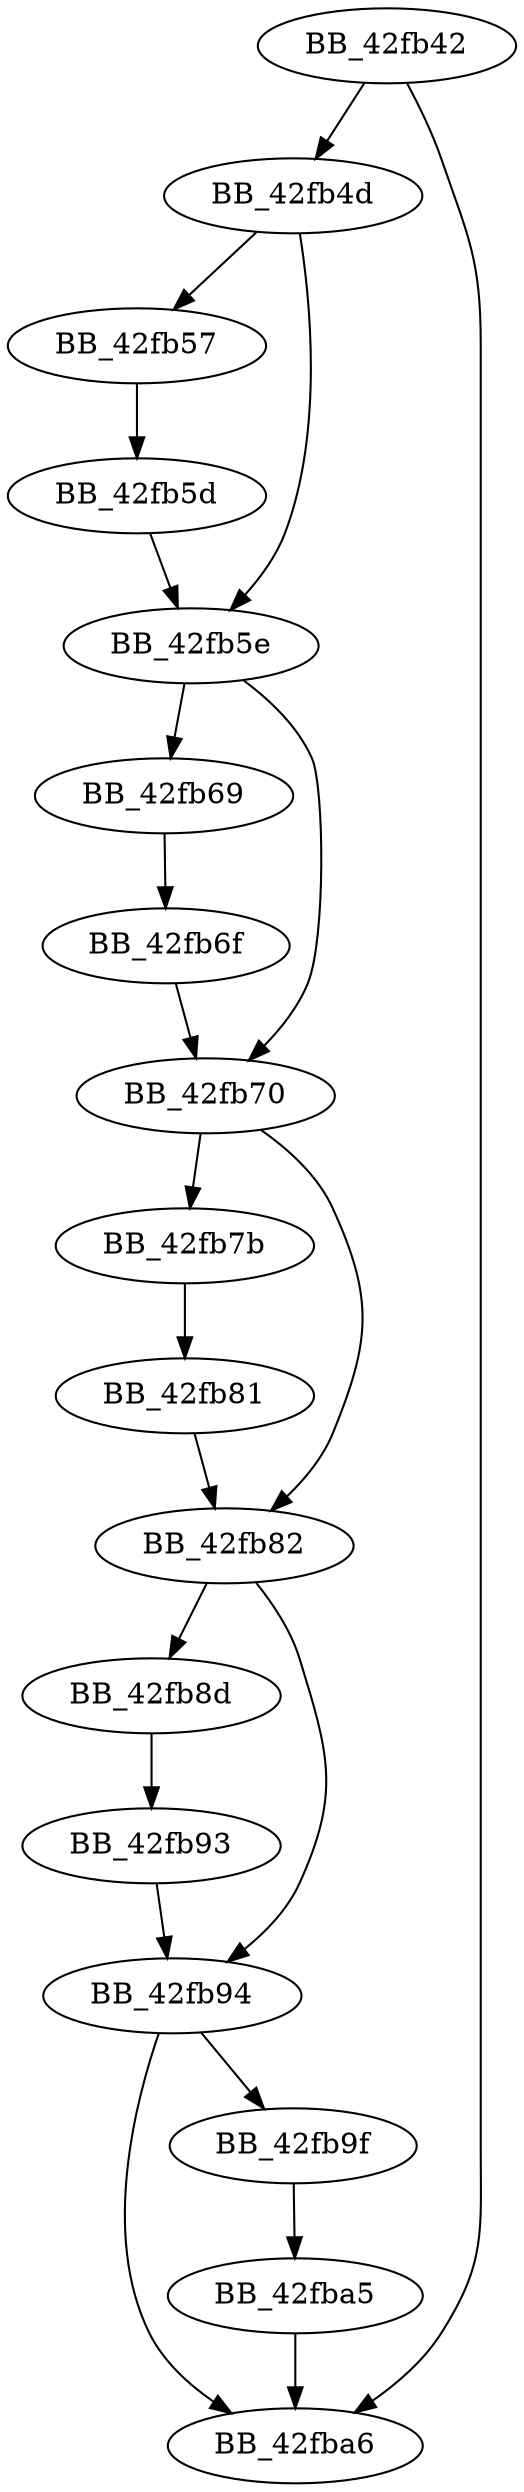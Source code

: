 DiGraph ___free_lconv_num{
BB_42fb42->BB_42fb4d
BB_42fb42->BB_42fba6
BB_42fb4d->BB_42fb57
BB_42fb4d->BB_42fb5e
BB_42fb57->BB_42fb5d
BB_42fb5d->BB_42fb5e
BB_42fb5e->BB_42fb69
BB_42fb5e->BB_42fb70
BB_42fb69->BB_42fb6f
BB_42fb6f->BB_42fb70
BB_42fb70->BB_42fb7b
BB_42fb70->BB_42fb82
BB_42fb7b->BB_42fb81
BB_42fb81->BB_42fb82
BB_42fb82->BB_42fb8d
BB_42fb82->BB_42fb94
BB_42fb8d->BB_42fb93
BB_42fb93->BB_42fb94
BB_42fb94->BB_42fb9f
BB_42fb94->BB_42fba6
BB_42fb9f->BB_42fba5
BB_42fba5->BB_42fba6
}
